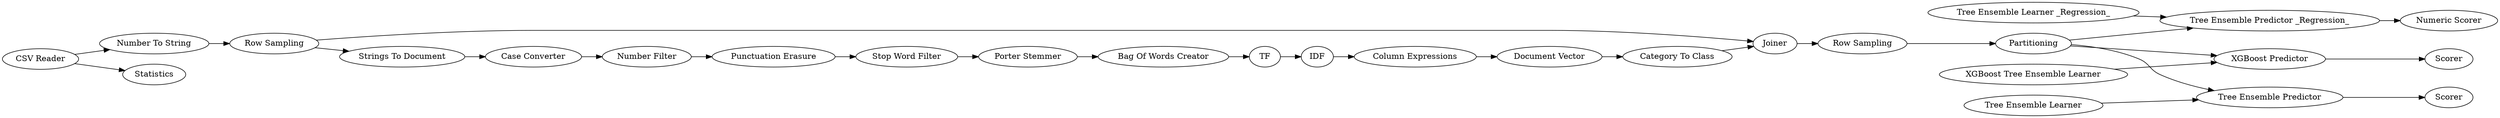 digraph {
	4 -> 5
	8 -> 9
	12 -> 14
	19 -> 21
	36 -> 33
	27 -> 28
	23 -> 28
	2 -> 4
	6 -> 8
	18 -> 19
	14 -> 15
	17 -> 18
	25 -> 26
	11 -> 12
	10 -> 11
	31 -> 23
	15 -> 16
	5 -> 21
	35 -> 36
	24 -> 25
	2 -> 30
	23 -> 25
	23 -> 36
	5 -> 6
	9 -> 10
	21 -> 31
	16 -> 17
	28 -> 29
	27 [label="XGBoost Tree Ensemble Learner"]
	9 [label="Number Filter"]
	26 [label=Scorer]
	21 [label=Joiner]
	18 [label="Document Vector"]
	8 [label="Case Converter"]
	17 [label="Column Expressions"]
	19 [label="Category To Class"]
	24 [label="Tree Ensemble Learner"]
	31 [label="Row Sampling"]
	6 [label="Strings To Document"]
	15 [label=TF]
	25 [label="Tree Ensemble Predictor"]
	10 [label="Punctuation Erasure"]
	12 [label="Porter Stemmer"]
	16 [label=IDF]
	28 [label="XGBoost Predictor"]
	11 [label="Stop Word Filter"]
	4 [label="Number To String"]
	23 [label=Partitioning]
	14 [label="Bag Of Words Creator"]
	5 [label="Row Sampling"]
	35 [label="Tree Ensemble Learner _Regression_"]
	29 [label=Scorer]
	36 [label="Tree Ensemble Predictor _Regression_"]
	33 [label="Numeric Scorer"]
	30 [label=Statistics]
	2 [label="CSV Reader"]
	rankdir=LR
}
